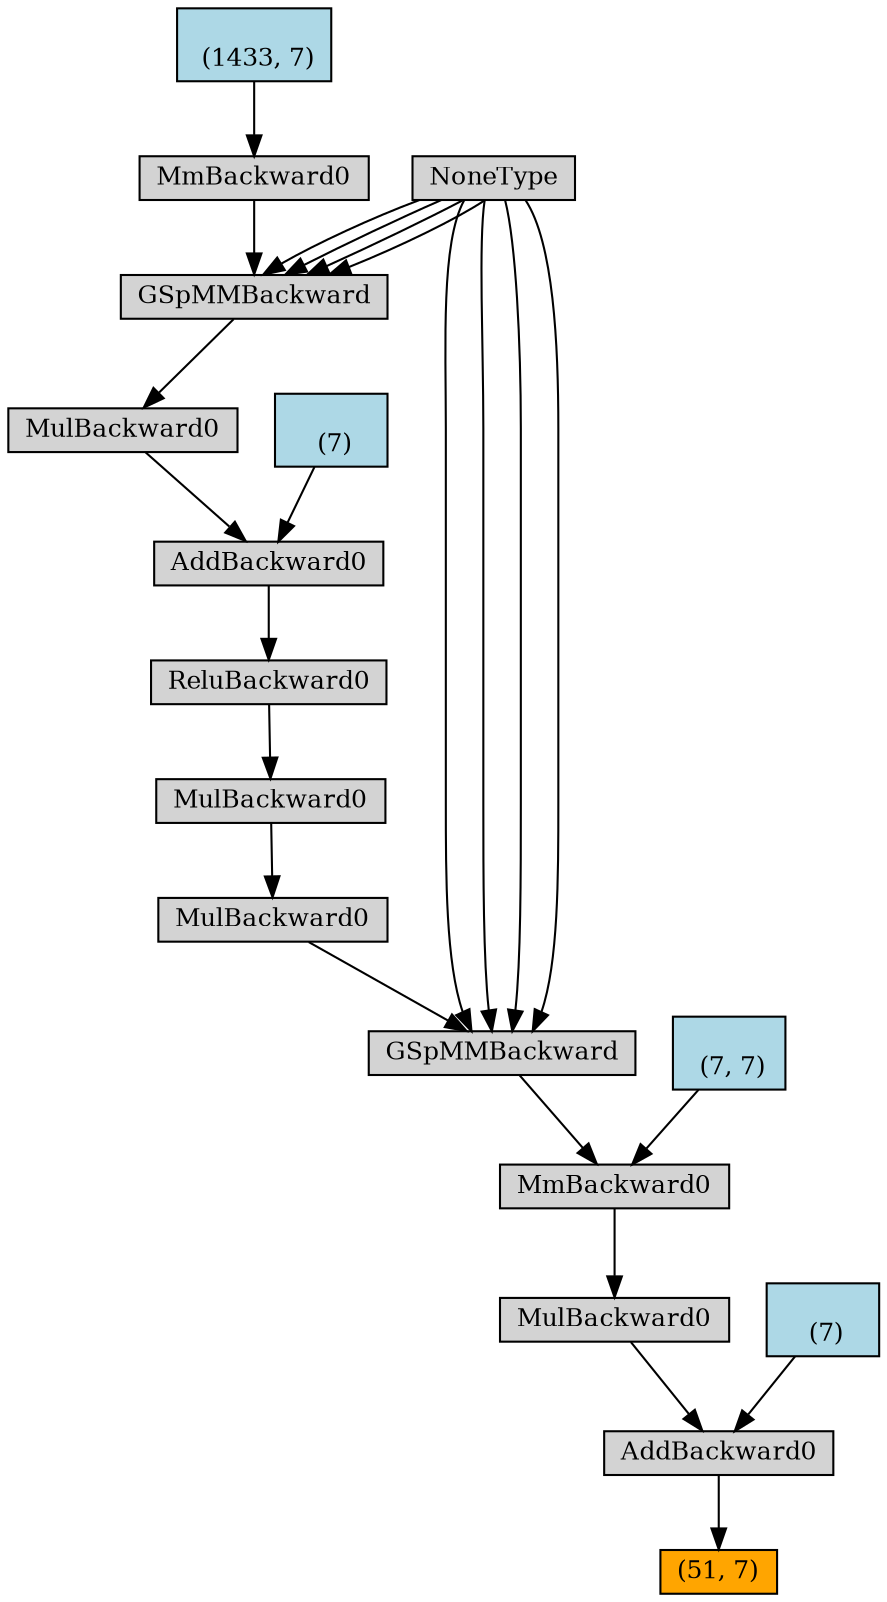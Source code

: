digraph {
	graph [size="12,12"]
	node [align=left fontsize=12 height=0.2 ranksep=0.1 shape=box style=filled]
	139963898880224 [label="(51, 7)" fillcolor=orange]
	139963898787344 -> 139963898880224
	139963898787344 [label=AddBackward0]
	139963898787008 -> 139963898787344
	139963898787008 [label=MulBackward0]
	139963898787536 -> 139963898787008
	139963898787536 [label=MmBackward0]
	139963901588240 -> 139963898787536
	139963901588240 [label=GSpMMBackward]
	139963898787440 -> 139963901588240
	139963898787440 [label=MulBackward0]
	139963898788448 -> 139963898787440
	139963898788448 [label=MulBackward0]
	139963898789168 -> 139963898788448
	139963898789168 [label=ReluBackward0]
	139963898789264 -> 139963898789168
	139963898789264 [label=AddBackward0]
	139963898789360 -> 139963898789264
	139963898789360 [label=MulBackward0]
	139963901588000 -> 139963898789360
	139963901588000 [label=GSpMMBackward]
	139963898789552 -> 139963901588000
	139963898789552 [label=MmBackward0]
	139963898789648 -> 139963898789552
	139963898789648 [label="
 (1433, 7)" fillcolor=lightblue]
	7588800 -> 139963901588000
	7588800 [label=NoneType]
	7588800 -> 139963901588000
	7588800 -> 139963901588000
	7588800 -> 139963901588000
	139963898789408 -> 139963898789264
	139963898789408 [label="
 (7)" fillcolor=lightblue]
	7588800 -> 139963901588240
	7588800 -> 139963901588240
	7588800 -> 139963901588240
	7588800 -> 139963901588240
	139963898789024 -> 139963898787536
	139963898789024 [label="
 (7, 7)" fillcolor=lightblue]
	139963898787392 -> 139963898787344
	139963898787392 [label="
 (7)" fillcolor=lightblue]
}
